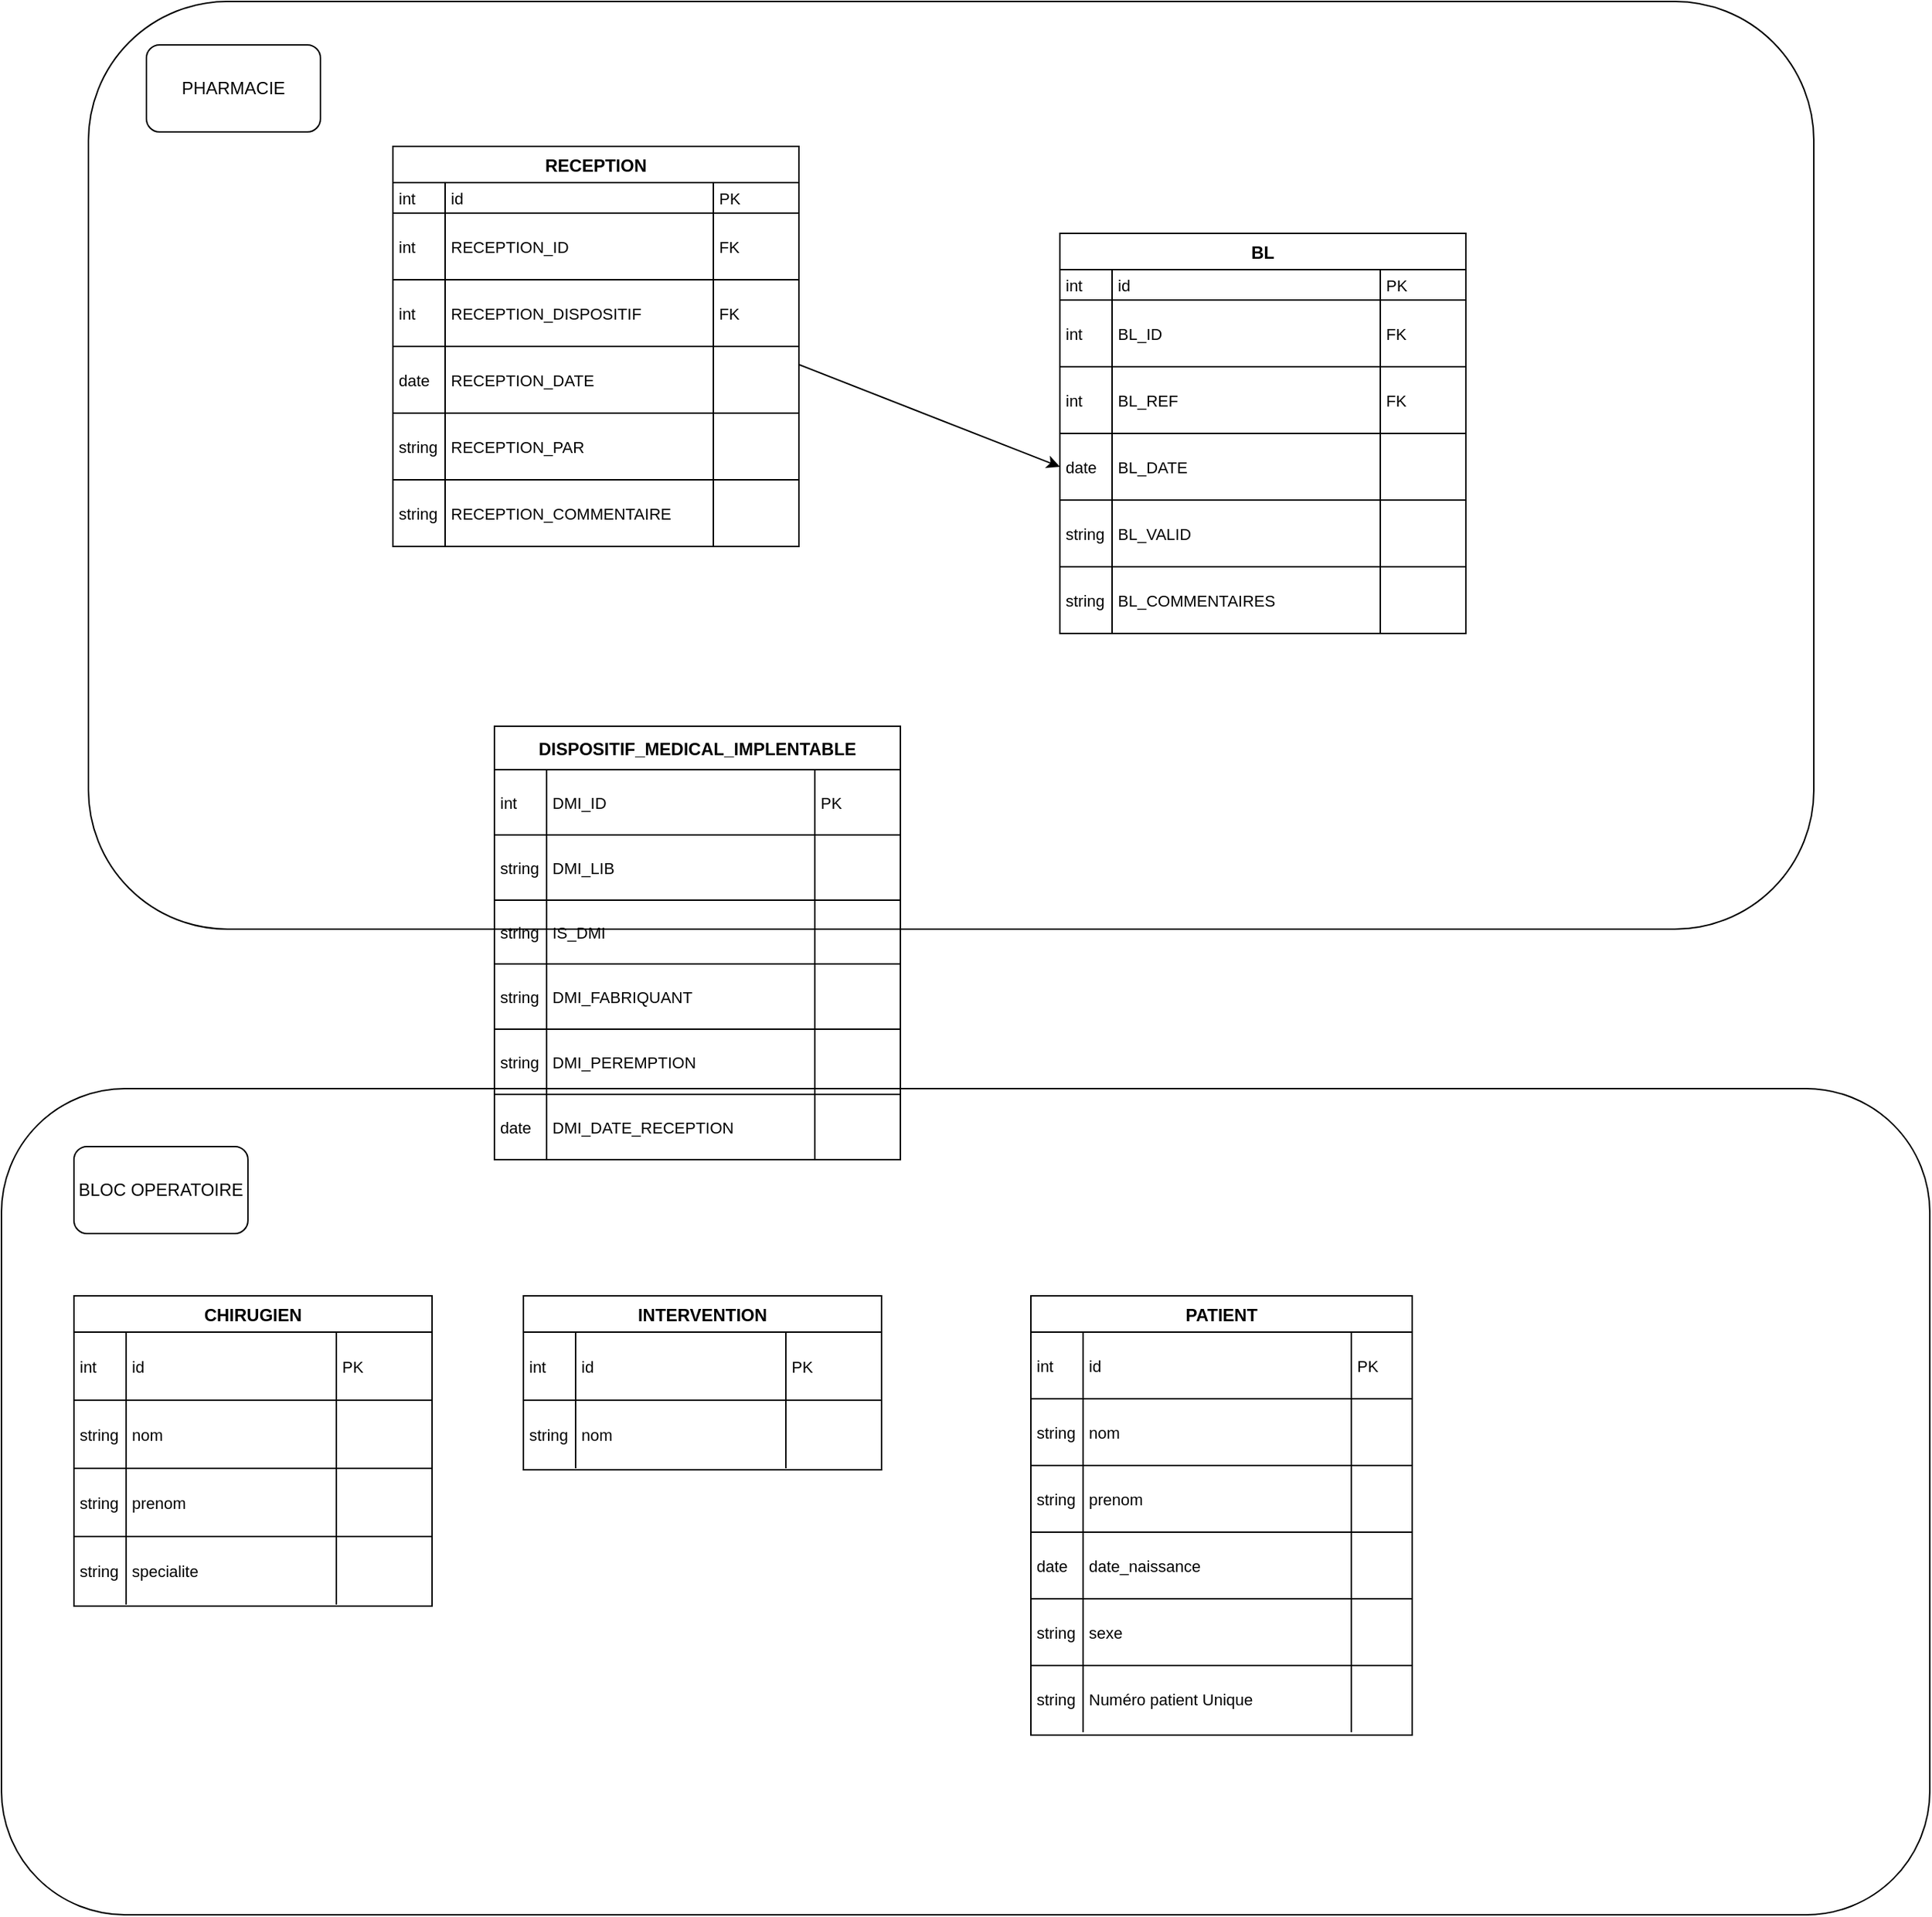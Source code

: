 <mxfile version="27.0.9">
  <diagram name="Page-1" id="DTfResv2Z2Um9aeB79sS">
    <mxGraphModel dx="1803" dy="1798" grid="1" gridSize="10" guides="1" tooltips="1" connect="1" arrows="1" fold="1" page="1" pageScale="1" pageWidth="827" pageHeight="1169" math="0" shadow="0">
      <root>
        <mxCell id="0" />
        <mxCell id="1" parent="0" />
        <mxCell id="6QUz3pnMZM3lWBvCrrOf-142" value="" style="rounded=1;whiteSpace=wrap;html=1;" parent="1" vertex="1">
          <mxGeometry x="-170" y="420" width="1330" height="570" as="geometry" />
        </mxCell>
        <mxCell id="6QUz3pnMZM3lWBvCrrOf-140" value="" style="rounded=1;whiteSpace=wrap;html=1;" parent="1" vertex="1">
          <mxGeometry x="-110" y="-330" width="1190" height="640" as="geometry" />
        </mxCell>
        <mxCell id="2" value="PATIENT" style="shape=table;startSize=25;container=1;collapsible=0;childLayout=tableLayout;fixedRows=1;rowLines=1;fontStyle=1;align=center;resizeLast=1;" parent="1" vertex="1">
          <mxGeometry x="540" y="563" width="263" height="303" as="geometry" />
        </mxCell>
        <mxCell id="3" style="shape=tableRow;horizontal=0;startSize=0;swimlaneHead=0;swimlaneBody=0;fillColor=none;collapsible=0;dropTarget=0;points=[[0,0.5],[1,0.5]];portConstraint=eastwest;top=0;left=0;right=0;bottom=0;" parent="2" vertex="1">
          <mxGeometry y="25" width="263" height="46" as="geometry" />
        </mxCell>
        <mxCell id="4" value="int" style="shape=partialRectangle;connectable=0;fillColor=none;top=0;left=0;bottom=0;right=0;align=left;spacingLeft=2;overflow=hidden;fontSize=11;" parent="3" vertex="1">
          <mxGeometry width="36" height="46" as="geometry">
            <mxRectangle width="36" height="46" as="alternateBounds" />
          </mxGeometry>
        </mxCell>
        <mxCell id="5" value="id" style="shape=partialRectangle;connectable=0;fillColor=none;top=0;left=0;bottom=0;right=0;align=left;spacingLeft=2;overflow=hidden;fontSize=11;" parent="3" vertex="1">
          <mxGeometry x="36" width="185" height="46" as="geometry">
            <mxRectangle width="185" height="46" as="alternateBounds" />
          </mxGeometry>
        </mxCell>
        <mxCell id="6" value="PK" style="shape=partialRectangle;connectable=0;fillColor=none;top=0;left=0;bottom=0;right=0;align=left;spacingLeft=2;overflow=hidden;fontSize=11;" parent="3" vertex="1">
          <mxGeometry x="221" width="42" height="46" as="geometry">
            <mxRectangle width="42" height="46" as="alternateBounds" />
          </mxGeometry>
        </mxCell>
        <mxCell id="7" style="shape=tableRow;horizontal=0;startSize=0;swimlaneHead=0;swimlaneBody=0;fillColor=none;collapsible=0;dropTarget=0;points=[[0,0.5],[1,0.5]];portConstraint=eastwest;top=0;left=0;right=0;bottom=0;" parent="2" vertex="1">
          <mxGeometry y="71" width="263" height="46" as="geometry" />
        </mxCell>
        <mxCell id="8" value="string" style="shape=partialRectangle;connectable=0;fillColor=none;top=0;left=0;bottom=0;right=0;align=left;spacingLeft=2;overflow=hidden;fontSize=11;" parent="7" vertex="1">
          <mxGeometry width="36" height="46" as="geometry">
            <mxRectangle width="36" height="46" as="alternateBounds" />
          </mxGeometry>
        </mxCell>
        <mxCell id="9" value="nom" style="shape=partialRectangle;connectable=0;fillColor=none;top=0;left=0;bottom=0;right=0;align=left;spacingLeft=2;overflow=hidden;fontSize=11;" parent="7" vertex="1">
          <mxGeometry x="36" width="185" height="46" as="geometry">
            <mxRectangle width="185" height="46" as="alternateBounds" />
          </mxGeometry>
        </mxCell>
        <mxCell id="10" value="" style="shape=partialRectangle;connectable=0;fillColor=none;top=0;left=0;bottom=0;right=0;align=left;spacingLeft=2;overflow=hidden;fontSize=11;" parent="7" vertex="1">
          <mxGeometry x="221" width="42" height="46" as="geometry">
            <mxRectangle width="42" height="46" as="alternateBounds" />
          </mxGeometry>
        </mxCell>
        <mxCell id="11" style="shape=tableRow;horizontal=0;startSize=0;swimlaneHead=0;swimlaneBody=0;fillColor=none;collapsible=0;dropTarget=0;points=[[0,0.5],[1,0.5]];portConstraint=eastwest;top=0;left=0;right=0;bottom=0;" parent="2" vertex="1">
          <mxGeometry y="117" width="263" height="46" as="geometry" />
        </mxCell>
        <mxCell id="12" value="string" style="shape=partialRectangle;connectable=0;fillColor=none;top=0;left=0;bottom=0;right=0;align=left;spacingLeft=2;overflow=hidden;fontSize=11;" parent="11" vertex="1">
          <mxGeometry width="36" height="46" as="geometry">
            <mxRectangle width="36" height="46" as="alternateBounds" />
          </mxGeometry>
        </mxCell>
        <mxCell id="13" value="prenom" style="shape=partialRectangle;connectable=0;fillColor=none;top=0;left=0;bottom=0;right=0;align=left;spacingLeft=2;overflow=hidden;fontSize=11;" parent="11" vertex="1">
          <mxGeometry x="36" width="185" height="46" as="geometry">
            <mxRectangle width="185" height="46" as="alternateBounds" />
          </mxGeometry>
        </mxCell>
        <mxCell id="14" value="" style="shape=partialRectangle;connectable=0;fillColor=none;top=0;left=0;bottom=0;right=0;align=left;spacingLeft=2;overflow=hidden;fontSize=11;" parent="11" vertex="1">
          <mxGeometry x="221" width="42" height="46" as="geometry">
            <mxRectangle width="42" height="46" as="alternateBounds" />
          </mxGeometry>
        </mxCell>
        <mxCell id="15" style="shape=tableRow;horizontal=0;startSize=0;swimlaneHead=0;swimlaneBody=0;fillColor=none;collapsible=0;dropTarget=0;points=[[0,0.5],[1,0.5]];portConstraint=eastwest;top=0;left=0;right=0;bottom=0;" parent="2" vertex="1">
          <mxGeometry y="163" width="263" height="46" as="geometry" />
        </mxCell>
        <mxCell id="16" value="date" style="shape=partialRectangle;connectable=0;fillColor=none;top=0;left=0;bottom=0;right=0;align=left;spacingLeft=2;overflow=hidden;fontSize=11;" parent="15" vertex="1">
          <mxGeometry width="36" height="46" as="geometry">
            <mxRectangle width="36" height="46" as="alternateBounds" />
          </mxGeometry>
        </mxCell>
        <mxCell id="17" value="date_naissance" style="shape=partialRectangle;connectable=0;fillColor=none;top=0;left=0;bottom=0;right=0;align=left;spacingLeft=2;overflow=hidden;fontSize=11;" parent="15" vertex="1">
          <mxGeometry x="36" width="185" height="46" as="geometry">
            <mxRectangle width="185" height="46" as="alternateBounds" />
          </mxGeometry>
        </mxCell>
        <mxCell id="18" value="" style="shape=partialRectangle;connectable=0;fillColor=none;top=0;left=0;bottom=0;right=0;align=left;spacingLeft=2;overflow=hidden;fontSize=11;" parent="15" vertex="1">
          <mxGeometry x="221" width="42" height="46" as="geometry">
            <mxRectangle width="42" height="46" as="alternateBounds" />
          </mxGeometry>
        </mxCell>
        <mxCell id="19" style="shape=tableRow;horizontal=0;startSize=0;swimlaneHead=0;swimlaneBody=0;fillColor=none;collapsible=0;dropTarget=0;points=[[0,0.5],[1,0.5]];portConstraint=eastwest;top=0;left=0;right=0;bottom=0;" parent="2" vertex="1">
          <mxGeometry y="209" width="263" height="46" as="geometry" />
        </mxCell>
        <mxCell id="20" value="string" style="shape=partialRectangle;connectable=0;fillColor=none;top=0;left=0;bottom=0;right=0;align=left;spacingLeft=2;overflow=hidden;fontSize=11;" parent="19" vertex="1">
          <mxGeometry width="36" height="46" as="geometry">
            <mxRectangle width="36" height="46" as="alternateBounds" />
          </mxGeometry>
        </mxCell>
        <mxCell id="21" value="sexe" style="shape=partialRectangle;connectable=0;fillColor=none;top=0;left=0;bottom=0;right=0;align=left;spacingLeft=2;overflow=hidden;fontSize=11;" parent="19" vertex="1">
          <mxGeometry x="36" width="185" height="46" as="geometry">
            <mxRectangle width="185" height="46" as="alternateBounds" />
          </mxGeometry>
        </mxCell>
        <mxCell id="22" value="" style="shape=partialRectangle;connectable=0;fillColor=none;top=0;left=0;bottom=0;right=0;align=left;spacingLeft=2;overflow=hidden;fontSize=11;" parent="19" vertex="1">
          <mxGeometry x="221" width="42" height="46" as="geometry">
            <mxRectangle width="42" height="46" as="alternateBounds" />
          </mxGeometry>
        </mxCell>
        <mxCell id="6QUz3pnMZM3lWBvCrrOf-115" style="shape=tableRow;horizontal=0;startSize=0;swimlaneHead=0;swimlaneBody=0;fillColor=none;collapsible=0;dropTarget=0;points=[[0,0.5],[1,0.5]];portConstraint=eastwest;top=0;left=0;right=0;bottom=0;" parent="2" vertex="1">
          <mxGeometry y="255" width="263" height="46" as="geometry" />
        </mxCell>
        <mxCell id="6QUz3pnMZM3lWBvCrrOf-116" value="string" style="shape=partialRectangle;connectable=0;fillColor=none;top=0;left=0;bottom=0;right=0;align=left;spacingLeft=2;overflow=hidden;fontSize=11;" parent="6QUz3pnMZM3lWBvCrrOf-115" vertex="1">
          <mxGeometry width="36" height="46" as="geometry">
            <mxRectangle width="36" height="46" as="alternateBounds" />
          </mxGeometry>
        </mxCell>
        <mxCell id="6QUz3pnMZM3lWBvCrrOf-117" value="Numéro patient Unique" style="shape=partialRectangle;connectable=0;fillColor=none;top=0;left=0;bottom=0;right=0;align=left;spacingLeft=2;overflow=hidden;fontSize=11;" parent="6QUz3pnMZM3lWBvCrrOf-115" vertex="1">
          <mxGeometry x="36" width="185" height="46" as="geometry">
            <mxRectangle width="185" height="46" as="alternateBounds" />
          </mxGeometry>
        </mxCell>
        <mxCell id="6QUz3pnMZM3lWBvCrrOf-118" style="shape=partialRectangle;connectable=0;fillColor=none;top=0;left=0;bottom=0;right=0;align=left;spacingLeft=2;overflow=hidden;fontSize=11;" parent="6QUz3pnMZM3lWBvCrrOf-115" vertex="1">
          <mxGeometry x="221" width="42" height="46" as="geometry">
            <mxRectangle width="42" height="46" as="alternateBounds" />
          </mxGeometry>
        </mxCell>
        <mxCell id="23" value="DISPOSITIF_MEDICAL_IMPLENTABLE" style="shape=table;startSize=30;container=1;collapsible=0;childLayout=tableLayout;fixedRows=1;rowLines=1;fontStyle=1;align=center;resizeLast=1;" parent="1" vertex="1">
          <mxGeometry x="170" y="170" width="280" height="299" as="geometry" />
        </mxCell>
        <mxCell id="24" style="shape=tableRow;horizontal=0;startSize=0;swimlaneHead=0;swimlaneBody=0;fillColor=none;collapsible=0;dropTarget=0;points=[[0,0.5],[1,0.5]];portConstraint=eastwest;top=0;left=0;right=0;bottom=0;" parent="23" vertex="1">
          <mxGeometry y="30" width="280" height="45" as="geometry" />
        </mxCell>
        <mxCell id="25" value="int" style="shape=partialRectangle;connectable=0;fillColor=none;top=0;left=0;bottom=0;right=0;align=left;spacingLeft=2;overflow=hidden;fontSize=11;" parent="24" vertex="1">
          <mxGeometry width="36" height="45" as="geometry">
            <mxRectangle width="36" height="45" as="alternateBounds" />
          </mxGeometry>
        </mxCell>
        <mxCell id="26" value="DMI_ID" style="shape=partialRectangle;connectable=0;fillColor=none;top=0;left=0;bottom=0;right=0;align=left;spacingLeft=2;overflow=hidden;fontSize=11;" parent="24" vertex="1">
          <mxGeometry x="36" width="185" height="45" as="geometry">
            <mxRectangle width="185" height="45" as="alternateBounds" />
          </mxGeometry>
        </mxCell>
        <mxCell id="27" value="PK" style="shape=partialRectangle;connectable=0;fillColor=none;top=0;left=0;bottom=0;right=0;align=left;spacingLeft=2;overflow=hidden;fontSize=11;" parent="24" vertex="1">
          <mxGeometry x="221" width="59" height="45" as="geometry">
            <mxRectangle width="59" height="45" as="alternateBounds" />
          </mxGeometry>
        </mxCell>
        <mxCell id="28" style="shape=tableRow;horizontal=0;startSize=0;swimlaneHead=0;swimlaneBody=0;fillColor=none;collapsible=0;dropTarget=0;points=[[0,0.5],[1,0.5]];portConstraint=eastwest;top=0;left=0;right=0;bottom=0;" parent="23" vertex="1">
          <mxGeometry y="75" width="280" height="45" as="geometry" />
        </mxCell>
        <mxCell id="29" value="string" style="shape=partialRectangle;connectable=0;fillColor=none;top=0;left=0;bottom=0;right=0;align=left;spacingLeft=2;overflow=hidden;fontSize=11;" parent="28" vertex="1">
          <mxGeometry width="36" height="45" as="geometry">
            <mxRectangle width="36" height="45" as="alternateBounds" />
          </mxGeometry>
        </mxCell>
        <mxCell id="30" value="DMI_LIB" style="shape=partialRectangle;connectable=0;fillColor=none;top=0;left=0;bottom=0;right=0;align=left;spacingLeft=2;overflow=hidden;fontSize=11;" parent="28" vertex="1">
          <mxGeometry x="36" width="185" height="45" as="geometry">
            <mxRectangle width="185" height="45" as="alternateBounds" />
          </mxGeometry>
        </mxCell>
        <mxCell id="31" value="" style="shape=partialRectangle;connectable=0;fillColor=none;top=0;left=0;bottom=0;right=0;align=left;spacingLeft=2;overflow=hidden;fontSize=11;" parent="28" vertex="1">
          <mxGeometry x="221" width="59" height="45" as="geometry">
            <mxRectangle width="59" height="45" as="alternateBounds" />
          </mxGeometry>
        </mxCell>
        <mxCell id="32" style="shape=tableRow;horizontal=0;startSize=0;swimlaneHead=0;swimlaneBody=0;fillColor=none;collapsible=0;dropTarget=0;points=[[0,0.5],[1,0.5]];portConstraint=eastwest;top=0;left=0;right=0;bottom=0;" parent="23" vertex="1">
          <mxGeometry y="120" width="280" height="44" as="geometry" />
        </mxCell>
        <mxCell id="33" value="string" style="shape=partialRectangle;connectable=0;fillColor=none;top=0;left=0;bottom=0;right=0;align=left;spacingLeft=2;overflow=hidden;fontSize=11;" parent="32" vertex="1">
          <mxGeometry width="36" height="44" as="geometry">
            <mxRectangle width="36" height="44" as="alternateBounds" />
          </mxGeometry>
        </mxCell>
        <mxCell id="34" value="IS_DMI" style="shape=partialRectangle;connectable=0;fillColor=none;top=0;left=0;bottom=0;right=0;align=left;spacingLeft=2;overflow=hidden;fontSize=11;" parent="32" vertex="1">
          <mxGeometry x="36" width="185" height="44" as="geometry">
            <mxRectangle width="185" height="44" as="alternateBounds" />
          </mxGeometry>
        </mxCell>
        <mxCell id="35" value="" style="shape=partialRectangle;connectable=0;fillColor=none;top=0;left=0;bottom=0;right=0;align=left;spacingLeft=2;overflow=hidden;fontSize=11;" parent="32" vertex="1">
          <mxGeometry x="221" width="59" height="44" as="geometry">
            <mxRectangle width="59" height="44" as="alternateBounds" />
          </mxGeometry>
        </mxCell>
        <mxCell id="36" style="shape=tableRow;horizontal=0;startSize=0;swimlaneHead=0;swimlaneBody=0;fillColor=none;collapsible=0;dropTarget=0;points=[[0,0.5],[1,0.5]];portConstraint=eastwest;top=0;left=0;right=0;bottom=0;" parent="23" vertex="1">
          <mxGeometry y="164" width="280" height="45" as="geometry" />
        </mxCell>
        <mxCell id="37" value="string" style="shape=partialRectangle;connectable=0;fillColor=none;top=0;left=0;bottom=0;right=0;align=left;spacingLeft=2;overflow=hidden;fontSize=11;" parent="36" vertex="1">
          <mxGeometry width="36" height="45" as="geometry">
            <mxRectangle width="36" height="45" as="alternateBounds" />
          </mxGeometry>
        </mxCell>
        <mxCell id="38" value="DMI_FABRIQUANT" style="shape=partialRectangle;connectable=0;fillColor=none;top=0;left=0;bottom=0;right=0;align=left;spacingLeft=2;overflow=hidden;fontSize=11;" parent="36" vertex="1">
          <mxGeometry x="36" width="185" height="45" as="geometry">
            <mxRectangle width="185" height="45" as="alternateBounds" />
          </mxGeometry>
        </mxCell>
        <mxCell id="39" value="" style="shape=partialRectangle;connectable=0;fillColor=none;top=0;left=0;bottom=0;right=0;align=left;spacingLeft=2;overflow=hidden;fontSize=11;" parent="36" vertex="1">
          <mxGeometry x="221" width="59" height="45" as="geometry">
            <mxRectangle width="59" height="45" as="alternateBounds" />
          </mxGeometry>
        </mxCell>
        <mxCell id="40" style="shape=tableRow;horizontal=0;startSize=0;swimlaneHead=0;swimlaneBody=0;fillColor=none;collapsible=0;dropTarget=0;points=[[0,0.5],[1,0.5]];portConstraint=eastwest;top=0;left=0;right=0;bottom=0;" parent="23" vertex="1">
          <mxGeometry y="209" width="280" height="45" as="geometry" />
        </mxCell>
        <mxCell id="41" value="string" style="shape=partialRectangle;connectable=0;fillColor=none;top=0;left=0;bottom=0;right=0;align=left;spacingLeft=2;overflow=hidden;fontSize=11;" parent="40" vertex="1">
          <mxGeometry width="36" height="45" as="geometry">
            <mxRectangle width="36" height="45" as="alternateBounds" />
          </mxGeometry>
        </mxCell>
        <mxCell id="42" value="DMI_PEREMPTION" style="shape=partialRectangle;connectable=0;fillColor=none;top=0;left=0;bottom=0;right=0;align=left;spacingLeft=2;overflow=hidden;fontSize=11;" parent="40" vertex="1">
          <mxGeometry x="36" width="185" height="45" as="geometry">
            <mxRectangle width="185" height="45" as="alternateBounds" />
          </mxGeometry>
        </mxCell>
        <mxCell id="43" value="" style="shape=partialRectangle;connectable=0;fillColor=none;top=0;left=0;bottom=0;right=0;align=left;spacingLeft=2;overflow=hidden;fontSize=11;" parent="40" vertex="1">
          <mxGeometry x="221" width="59" height="45" as="geometry">
            <mxRectangle width="59" height="45" as="alternateBounds" />
          </mxGeometry>
        </mxCell>
        <mxCell id="44" style="shape=tableRow;horizontal=0;startSize=0;swimlaneHead=0;swimlaneBody=0;fillColor=none;collapsible=0;dropTarget=0;points=[[0,0.5],[1,0.5]];portConstraint=eastwest;top=0;left=0;right=0;bottom=0;" parent="23" vertex="1">
          <mxGeometry y="254" width="280" height="45" as="geometry" />
        </mxCell>
        <mxCell id="45" value="date" style="shape=partialRectangle;connectable=0;fillColor=none;top=0;left=0;bottom=0;right=0;align=left;spacingLeft=2;overflow=hidden;fontSize=11;" parent="44" vertex="1">
          <mxGeometry width="36" height="45" as="geometry">
            <mxRectangle width="36" height="45" as="alternateBounds" />
          </mxGeometry>
        </mxCell>
        <mxCell id="46" value="DMI_DATE_RECEPTION" style="shape=partialRectangle;connectable=0;fillColor=none;top=0;left=0;bottom=0;right=0;align=left;spacingLeft=2;overflow=hidden;fontSize=11;" parent="44" vertex="1">
          <mxGeometry x="36" width="185" height="45" as="geometry">
            <mxRectangle width="185" height="45" as="alternateBounds" />
          </mxGeometry>
        </mxCell>
        <mxCell id="47" value="" style="shape=partialRectangle;connectable=0;fillColor=none;top=0;left=0;bottom=0;right=0;align=left;spacingLeft=2;overflow=hidden;fontSize=11;" parent="44" vertex="1">
          <mxGeometry x="221" width="59" height="45" as="geometry">
            <mxRectangle width="59" height="45" as="alternateBounds" />
          </mxGeometry>
        </mxCell>
        <mxCell id="52" value="RECEPTION" style="shape=table;startSize=25;container=1;collapsible=0;childLayout=tableLayout;fixedRows=1;rowLines=1;fontStyle=1;align=center;resizeLast=1;" parent="1" vertex="1">
          <mxGeometry x="100" y="-230" width="280" height="276" as="geometry" />
        </mxCell>
        <mxCell id="53" style="shape=tableRow;horizontal=0;startSize=0;swimlaneHead=0;swimlaneBody=0;fillColor=none;collapsible=0;dropTarget=0;points=[[0,0.5],[1,0.5]];portConstraint=eastwest;top=0;left=0;right=0;bottom=0;" parent="52" vertex="1">
          <mxGeometry y="25" width="280" height="21" as="geometry" />
        </mxCell>
        <mxCell id="54" value="int" style="shape=partialRectangle;connectable=0;fillColor=none;top=0;left=0;bottom=0;right=0;align=left;spacingLeft=2;overflow=hidden;fontSize=11;" parent="53" vertex="1">
          <mxGeometry width="36" height="21" as="geometry">
            <mxRectangle width="36" height="21" as="alternateBounds" />
          </mxGeometry>
        </mxCell>
        <mxCell id="55" value="id" style="shape=partialRectangle;connectable=0;fillColor=none;top=0;left=0;bottom=0;right=0;align=left;spacingLeft=2;overflow=hidden;fontSize=11;" parent="53" vertex="1">
          <mxGeometry x="36" width="185" height="21" as="geometry">
            <mxRectangle width="185" height="21" as="alternateBounds" />
          </mxGeometry>
        </mxCell>
        <mxCell id="56" value="PK" style="shape=partialRectangle;connectable=0;fillColor=none;top=0;left=0;bottom=0;right=0;align=left;spacingLeft=2;overflow=hidden;fontSize=11;" parent="53" vertex="1">
          <mxGeometry x="221" width="59" height="21" as="geometry">
            <mxRectangle width="59" height="21" as="alternateBounds" />
          </mxGeometry>
        </mxCell>
        <mxCell id="57" style="shape=tableRow;horizontal=0;startSize=0;swimlaneHead=0;swimlaneBody=0;fillColor=none;collapsible=0;dropTarget=0;points=[[0,0.5],[1,0.5]];portConstraint=eastwest;top=0;left=0;right=0;bottom=0;" parent="52" vertex="1">
          <mxGeometry y="46" width="280" height="46" as="geometry" />
        </mxCell>
        <mxCell id="58" value="int" style="shape=partialRectangle;connectable=0;fillColor=none;top=0;left=0;bottom=0;right=0;align=left;spacingLeft=2;overflow=hidden;fontSize=11;" parent="57" vertex="1">
          <mxGeometry width="36" height="46" as="geometry">
            <mxRectangle width="36" height="46" as="alternateBounds" />
          </mxGeometry>
        </mxCell>
        <mxCell id="59" value="RECEPTION_ID" style="shape=partialRectangle;connectable=0;fillColor=none;top=0;left=0;bottom=0;right=0;align=left;spacingLeft=2;overflow=hidden;fontSize=11;" parent="57" vertex="1">
          <mxGeometry x="36" width="185" height="46" as="geometry">
            <mxRectangle width="185" height="46" as="alternateBounds" />
          </mxGeometry>
        </mxCell>
        <mxCell id="60" value="FK" style="shape=partialRectangle;connectable=0;fillColor=none;top=0;left=0;bottom=0;right=0;align=left;spacingLeft=2;overflow=hidden;fontSize=11;" parent="57" vertex="1">
          <mxGeometry x="221" width="59" height="46" as="geometry">
            <mxRectangle width="59" height="46" as="alternateBounds" />
          </mxGeometry>
        </mxCell>
        <mxCell id="61" style="shape=tableRow;horizontal=0;startSize=0;swimlaneHead=0;swimlaneBody=0;fillColor=none;collapsible=0;dropTarget=0;points=[[0,0.5],[1,0.5]];portConstraint=eastwest;top=0;left=0;right=0;bottom=0;" parent="52" vertex="1">
          <mxGeometry y="92" width="280" height="46" as="geometry" />
        </mxCell>
        <mxCell id="62" value="int" style="shape=partialRectangle;connectable=0;fillColor=none;top=0;left=0;bottom=0;right=0;align=left;spacingLeft=2;overflow=hidden;fontSize=11;" parent="61" vertex="1">
          <mxGeometry width="36" height="46" as="geometry">
            <mxRectangle width="36" height="46" as="alternateBounds" />
          </mxGeometry>
        </mxCell>
        <mxCell id="63" value="RECEPTION_DISPOSITIF" style="shape=partialRectangle;connectable=0;fillColor=none;top=0;left=0;bottom=0;right=0;align=left;spacingLeft=2;overflow=hidden;fontSize=11;" parent="61" vertex="1">
          <mxGeometry x="36" width="185" height="46" as="geometry">
            <mxRectangle width="185" height="46" as="alternateBounds" />
          </mxGeometry>
        </mxCell>
        <mxCell id="64" value="FK" style="shape=partialRectangle;connectable=0;fillColor=none;top=0;left=0;bottom=0;right=0;align=left;spacingLeft=2;overflow=hidden;fontSize=11;" parent="61" vertex="1">
          <mxGeometry x="221" width="59" height="46" as="geometry">
            <mxRectangle width="59" height="46" as="alternateBounds" />
          </mxGeometry>
        </mxCell>
        <mxCell id="65" style="shape=tableRow;horizontal=0;startSize=0;swimlaneHead=0;swimlaneBody=0;fillColor=none;collapsible=0;dropTarget=0;points=[[0,0.5],[1,0.5]];portConstraint=eastwest;top=0;left=0;right=0;bottom=0;" parent="52" vertex="1">
          <mxGeometry y="138" width="280" height="46" as="geometry" />
        </mxCell>
        <mxCell id="66" value="date" style="shape=partialRectangle;connectable=0;fillColor=none;top=0;left=0;bottom=0;right=0;align=left;spacingLeft=2;overflow=hidden;fontSize=11;" parent="65" vertex="1">
          <mxGeometry width="36" height="46" as="geometry">
            <mxRectangle width="36" height="46" as="alternateBounds" />
          </mxGeometry>
        </mxCell>
        <mxCell id="67" value="RECEPTION_DATE" style="shape=partialRectangle;connectable=0;fillColor=none;top=0;left=0;bottom=0;right=0;align=left;spacingLeft=2;overflow=hidden;fontSize=11;" parent="65" vertex="1">
          <mxGeometry x="36" width="185" height="46" as="geometry">
            <mxRectangle width="185" height="46" as="alternateBounds" />
          </mxGeometry>
        </mxCell>
        <mxCell id="68" value="" style="shape=partialRectangle;connectable=0;fillColor=none;top=0;left=0;bottom=0;right=0;align=left;spacingLeft=2;overflow=hidden;fontSize=11;" parent="65" vertex="1">
          <mxGeometry x="221" width="59" height="46" as="geometry">
            <mxRectangle width="59" height="46" as="alternateBounds" />
          </mxGeometry>
        </mxCell>
        <mxCell id="69" style="shape=tableRow;horizontal=0;startSize=0;swimlaneHead=0;swimlaneBody=0;fillColor=none;collapsible=0;dropTarget=0;points=[[0,0.5],[1,0.5]];portConstraint=eastwest;top=0;left=0;right=0;bottom=0;" parent="52" vertex="1">
          <mxGeometry y="184" width="280" height="46" as="geometry" />
        </mxCell>
        <mxCell id="70" value="string" style="shape=partialRectangle;connectable=0;fillColor=none;top=0;left=0;bottom=0;right=0;align=left;spacingLeft=2;overflow=hidden;fontSize=11;" parent="69" vertex="1">
          <mxGeometry width="36" height="46" as="geometry">
            <mxRectangle width="36" height="46" as="alternateBounds" />
          </mxGeometry>
        </mxCell>
        <mxCell id="71" value="RECEPTION_PAR" style="shape=partialRectangle;connectable=0;fillColor=none;top=0;left=0;bottom=0;right=0;align=left;spacingLeft=2;overflow=hidden;fontSize=11;" parent="69" vertex="1">
          <mxGeometry x="36" width="185" height="46" as="geometry">
            <mxRectangle width="185" height="46" as="alternateBounds" />
          </mxGeometry>
        </mxCell>
        <mxCell id="72" value="" style="shape=partialRectangle;connectable=0;fillColor=none;top=0;left=0;bottom=0;right=0;align=left;spacingLeft=2;overflow=hidden;fontSize=11;" parent="69" vertex="1">
          <mxGeometry x="221" width="59" height="46" as="geometry">
            <mxRectangle width="59" height="46" as="alternateBounds" />
          </mxGeometry>
        </mxCell>
        <mxCell id="73" style="shape=tableRow;horizontal=0;startSize=0;swimlaneHead=0;swimlaneBody=0;fillColor=none;collapsible=0;dropTarget=0;points=[[0,0.5],[1,0.5]];portConstraint=eastwest;top=0;left=0;right=0;bottom=0;" parent="52" vertex="1">
          <mxGeometry y="230" width="280" height="46" as="geometry" />
        </mxCell>
        <mxCell id="74" value="string" style="shape=partialRectangle;connectable=0;fillColor=none;top=0;left=0;bottom=0;right=0;align=left;spacingLeft=2;overflow=hidden;fontSize=11;" parent="73" vertex="1">
          <mxGeometry width="36" height="46" as="geometry">
            <mxRectangle width="36" height="46" as="alternateBounds" />
          </mxGeometry>
        </mxCell>
        <mxCell id="75" value="RECEPTION_COMMENTAIRE" style="shape=partialRectangle;connectable=0;fillColor=none;top=0;left=0;bottom=0;right=0;align=left;spacingLeft=2;overflow=hidden;fontSize=11;" parent="73" vertex="1">
          <mxGeometry x="36" width="185" height="46" as="geometry">
            <mxRectangle width="185" height="46" as="alternateBounds" />
          </mxGeometry>
        </mxCell>
        <mxCell id="76" value="" style="shape=partialRectangle;connectable=0;fillColor=none;top=0;left=0;bottom=0;right=0;align=left;spacingLeft=2;overflow=hidden;fontSize=11;" parent="73" vertex="1">
          <mxGeometry x="221" width="59" height="46" as="geometry">
            <mxRectangle width="59" height="46" as="alternateBounds" />
          </mxGeometry>
        </mxCell>
        <mxCell id="77" value="CHIRUGIEN" style="shape=table;startSize=25;container=1;collapsible=0;childLayout=tableLayout;fixedRows=1;rowLines=1;fontStyle=1;align=center;resizeLast=1;" parent="1" vertex="1">
          <mxGeometry x="-120" y="563" width="247" height="214" as="geometry" />
        </mxCell>
        <mxCell id="78" style="shape=tableRow;horizontal=0;startSize=0;swimlaneHead=0;swimlaneBody=0;fillColor=none;collapsible=0;dropTarget=0;points=[[0,0.5],[1,0.5]];portConstraint=eastwest;top=0;left=0;right=0;bottom=0;" parent="77" vertex="1">
          <mxGeometry y="25" width="247" height="47" as="geometry" />
        </mxCell>
        <mxCell id="79" value="int" style="shape=partialRectangle;connectable=0;fillColor=none;top=0;left=0;bottom=0;right=0;align=left;spacingLeft=2;overflow=hidden;fontSize=11;" parent="78" vertex="1">
          <mxGeometry width="36" height="47" as="geometry">
            <mxRectangle width="36" height="47" as="alternateBounds" />
          </mxGeometry>
        </mxCell>
        <mxCell id="80" value="id" style="shape=partialRectangle;connectable=0;fillColor=none;top=0;left=0;bottom=0;right=0;align=left;spacingLeft=2;overflow=hidden;fontSize=11;" parent="78" vertex="1">
          <mxGeometry x="36" width="145" height="47" as="geometry">
            <mxRectangle width="145" height="47" as="alternateBounds" />
          </mxGeometry>
        </mxCell>
        <mxCell id="81" value="PK" style="shape=partialRectangle;connectable=0;fillColor=none;top=0;left=0;bottom=0;right=0;align=left;spacingLeft=2;overflow=hidden;fontSize=11;" parent="78" vertex="1">
          <mxGeometry x="181" width="66" height="47" as="geometry">
            <mxRectangle width="66" height="47" as="alternateBounds" />
          </mxGeometry>
        </mxCell>
        <mxCell id="82" style="shape=tableRow;horizontal=0;startSize=0;swimlaneHead=0;swimlaneBody=0;fillColor=none;collapsible=0;dropTarget=0;points=[[0,0.5],[1,0.5]];portConstraint=eastwest;top=0;left=0;right=0;bottom=0;" parent="77" vertex="1">
          <mxGeometry y="72" width="247" height="47" as="geometry" />
        </mxCell>
        <mxCell id="83" value="string" style="shape=partialRectangle;connectable=0;fillColor=none;top=0;left=0;bottom=0;right=0;align=left;spacingLeft=2;overflow=hidden;fontSize=11;" parent="82" vertex="1">
          <mxGeometry width="36" height="47" as="geometry">
            <mxRectangle width="36" height="47" as="alternateBounds" />
          </mxGeometry>
        </mxCell>
        <mxCell id="84" value="nom" style="shape=partialRectangle;connectable=0;fillColor=none;top=0;left=0;bottom=0;right=0;align=left;spacingLeft=2;overflow=hidden;fontSize=11;" parent="82" vertex="1">
          <mxGeometry x="36" width="145" height="47" as="geometry">
            <mxRectangle width="145" height="47" as="alternateBounds" />
          </mxGeometry>
        </mxCell>
        <mxCell id="85" value="" style="shape=partialRectangle;connectable=0;fillColor=none;top=0;left=0;bottom=0;right=0;align=left;spacingLeft=2;overflow=hidden;fontSize=11;" parent="82" vertex="1">
          <mxGeometry x="181" width="66" height="47" as="geometry">
            <mxRectangle width="66" height="47" as="alternateBounds" />
          </mxGeometry>
        </mxCell>
        <mxCell id="86" style="shape=tableRow;horizontal=0;startSize=0;swimlaneHead=0;swimlaneBody=0;fillColor=none;collapsible=0;dropTarget=0;points=[[0,0.5],[1,0.5]];portConstraint=eastwest;top=0;left=0;right=0;bottom=0;" parent="77" vertex="1">
          <mxGeometry y="119" width="247" height="47" as="geometry" />
        </mxCell>
        <mxCell id="87" value="string" style="shape=partialRectangle;connectable=0;fillColor=none;top=0;left=0;bottom=0;right=0;align=left;spacingLeft=2;overflow=hidden;fontSize=11;" parent="86" vertex="1">
          <mxGeometry width="36" height="47" as="geometry">
            <mxRectangle width="36" height="47" as="alternateBounds" />
          </mxGeometry>
        </mxCell>
        <mxCell id="88" value="prenom" style="shape=partialRectangle;connectable=0;fillColor=none;top=0;left=0;bottom=0;right=0;align=left;spacingLeft=2;overflow=hidden;fontSize=11;" parent="86" vertex="1">
          <mxGeometry x="36" width="145" height="47" as="geometry">
            <mxRectangle width="145" height="47" as="alternateBounds" />
          </mxGeometry>
        </mxCell>
        <mxCell id="89" value="" style="shape=partialRectangle;connectable=0;fillColor=none;top=0;left=0;bottom=0;right=0;align=left;spacingLeft=2;overflow=hidden;fontSize=11;" parent="86" vertex="1">
          <mxGeometry x="181" width="66" height="47" as="geometry">
            <mxRectangle width="66" height="47" as="alternateBounds" />
          </mxGeometry>
        </mxCell>
        <mxCell id="90" style="shape=tableRow;horizontal=0;startSize=0;swimlaneHead=0;swimlaneBody=0;fillColor=none;collapsible=0;dropTarget=0;points=[[0,0.5],[1,0.5]];portConstraint=eastwest;top=0;left=0;right=0;bottom=0;" parent="77" vertex="1">
          <mxGeometry y="166" width="247" height="47" as="geometry" />
        </mxCell>
        <mxCell id="91" value="string" style="shape=partialRectangle;connectable=0;fillColor=none;top=0;left=0;bottom=0;right=0;align=left;spacingLeft=2;overflow=hidden;fontSize=11;" parent="90" vertex="1">
          <mxGeometry width="36" height="47" as="geometry">
            <mxRectangle width="36" height="47" as="alternateBounds" />
          </mxGeometry>
        </mxCell>
        <mxCell id="92" value="specialite" style="shape=partialRectangle;connectable=0;fillColor=none;top=0;left=0;bottom=0;right=0;align=left;spacingLeft=2;overflow=hidden;fontSize=11;" parent="90" vertex="1">
          <mxGeometry x="36" width="145" height="47" as="geometry">
            <mxRectangle width="145" height="47" as="alternateBounds" />
          </mxGeometry>
        </mxCell>
        <mxCell id="93" value="" style="shape=partialRectangle;connectable=0;fillColor=none;top=0;left=0;bottom=0;right=0;align=left;spacingLeft=2;overflow=hidden;fontSize=11;" parent="90" vertex="1">
          <mxGeometry x="181" width="66" height="47" as="geometry">
            <mxRectangle width="66" height="47" as="alternateBounds" />
          </mxGeometry>
        </mxCell>
        <mxCell id="6QUz3pnMZM3lWBvCrrOf-119" value="INTERVENTION" style="shape=table;startSize=25;container=1;collapsible=0;childLayout=tableLayout;fixedRows=1;rowLines=1;fontStyle=1;align=center;resizeLast=1;" parent="1" vertex="1">
          <mxGeometry x="190" y="563" width="247" height="120" as="geometry" />
        </mxCell>
        <mxCell id="6QUz3pnMZM3lWBvCrrOf-120" style="shape=tableRow;horizontal=0;startSize=0;swimlaneHead=0;swimlaneBody=0;fillColor=none;collapsible=0;dropTarget=0;points=[[0,0.5],[1,0.5]];portConstraint=eastwest;top=0;left=0;right=0;bottom=0;" parent="6QUz3pnMZM3lWBvCrrOf-119" vertex="1">
          <mxGeometry y="25" width="247" height="47" as="geometry" />
        </mxCell>
        <mxCell id="6QUz3pnMZM3lWBvCrrOf-121" value="int" style="shape=partialRectangle;connectable=0;fillColor=none;top=0;left=0;bottom=0;right=0;align=left;spacingLeft=2;overflow=hidden;fontSize=11;" parent="6QUz3pnMZM3lWBvCrrOf-120" vertex="1">
          <mxGeometry width="36" height="47" as="geometry">
            <mxRectangle width="36" height="47" as="alternateBounds" />
          </mxGeometry>
        </mxCell>
        <mxCell id="6QUz3pnMZM3lWBvCrrOf-122" value="id" style="shape=partialRectangle;connectable=0;fillColor=none;top=0;left=0;bottom=0;right=0;align=left;spacingLeft=2;overflow=hidden;fontSize=11;" parent="6QUz3pnMZM3lWBvCrrOf-120" vertex="1">
          <mxGeometry x="36" width="145" height="47" as="geometry">
            <mxRectangle width="145" height="47" as="alternateBounds" />
          </mxGeometry>
        </mxCell>
        <mxCell id="6QUz3pnMZM3lWBvCrrOf-123" value="PK" style="shape=partialRectangle;connectable=0;fillColor=none;top=0;left=0;bottom=0;right=0;align=left;spacingLeft=2;overflow=hidden;fontSize=11;" parent="6QUz3pnMZM3lWBvCrrOf-120" vertex="1">
          <mxGeometry x="181" width="66" height="47" as="geometry">
            <mxRectangle width="66" height="47" as="alternateBounds" />
          </mxGeometry>
        </mxCell>
        <mxCell id="6QUz3pnMZM3lWBvCrrOf-124" style="shape=tableRow;horizontal=0;startSize=0;swimlaneHead=0;swimlaneBody=0;fillColor=none;collapsible=0;dropTarget=0;points=[[0,0.5],[1,0.5]];portConstraint=eastwest;top=0;left=0;right=0;bottom=0;" parent="6QUz3pnMZM3lWBvCrrOf-119" vertex="1">
          <mxGeometry y="72" width="247" height="47" as="geometry" />
        </mxCell>
        <mxCell id="6QUz3pnMZM3lWBvCrrOf-125" value="string" style="shape=partialRectangle;connectable=0;fillColor=none;top=0;left=0;bottom=0;right=0;align=left;spacingLeft=2;overflow=hidden;fontSize=11;" parent="6QUz3pnMZM3lWBvCrrOf-124" vertex="1">
          <mxGeometry width="36" height="47" as="geometry">
            <mxRectangle width="36" height="47" as="alternateBounds" />
          </mxGeometry>
        </mxCell>
        <mxCell id="6QUz3pnMZM3lWBvCrrOf-126" value="nom" style="shape=partialRectangle;connectable=0;fillColor=none;top=0;left=0;bottom=0;right=0;align=left;spacingLeft=2;overflow=hidden;fontSize=11;" parent="6QUz3pnMZM3lWBvCrrOf-124" vertex="1">
          <mxGeometry x="36" width="145" height="47" as="geometry">
            <mxRectangle width="145" height="47" as="alternateBounds" />
          </mxGeometry>
        </mxCell>
        <mxCell id="6QUz3pnMZM3lWBvCrrOf-127" value="" style="shape=partialRectangle;connectable=0;fillColor=none;top=0;left=0;bottom=0;right=0;align=left;spacingLeft=2;overflow=hidden;fontSize=11;" parent="6QUz3pnMZM3lWBvCrrOf-124" vertex="1">
          <mxGeometry x="181" width="66" height="47" as="geometry">
            <mxRectangle width="66" height="47" as="alternateBounds" />
          </mxGeometry>
        </mxCell>
        <mxCell id="6QUz3pnMZM3lWBvCrrOf-139" value="BLOC OPERATOIRE" style="rounded=1;whiteSpace=wrap;html=1;" parent="1" vertex="1">
          <mxGeometry x="-120" y="460" width="120" height="60" as="geometry" />
        </mxCell>
        <mxCell id="6QUz3pnMZM3lWBvCrrOf-141" value="PHARMACIE" style="rounded=1;whiteSpace=wrap;html=1;" parent="1" vertex="1">
          <mxGeometry x="-70" y="-300" width="120" height="60" as="geometry" />
        </mxCell>
        <mxCell id="6QUz3pnMZM3lWBvCrrOf-143" value="BL" style="shape=table;startSize=25;container=1;collapsible=0;childLayout=tableLayout;fixedRows=1;rowLines=1;fontStyle=1;align=center;resizeLast=1;" parent="1" vertex="1">
          <mxGeometry x="560" y="-170" width="280" height="276" as="geometry" />
        </mxCell>
        <mxCell id="6QUz3pnMZM3lWBvCrrOf-144" style="shape=tableRow;horizontal=0;startSize=0;swimlaneHead=0;swimlaneBody=0;fillColor=none;collapsible=0;dropTarget=0;points=[[0,0.5],[1,0.5]];portConstraint=eastwest;top=0;left=0;right=0;bottom=0;" parent="6QUz3pnMZM3lWBvCrrOf-143" vertex="1">
          <mxGeometry y="25" width="280" height="21" as="geometry" />
        </mxCell>
        <mxCell id="6QUz3pnMZM3lWBvCrrOf-145" value="int" style="shape=partialRectangle;connectable=0;fillColor=none;top=0;left=0;bottom=0;right=0;align=left;spacingLeft=2;overflow=hidden;fontSize=11;" parent="6QUz3pnMZM3lWBvCrrOf-144" vertex="1">
          <mxGeometry width="36" height="21" as="geometry">
            <mxRectangle width="36" height="21" as="alternateBounds" />
          </mxGeometry>
        </mxCell>
        <mxCell id="6QUz3pnMZM3lWBvCrrOf-146" value="id" style="shape=partialRectangle;connectable=0;fillColor=none;top=0;left=0;bottom=0;right=0;align=left;spacingLeft=2;overflow=hidden;fontSize=11;" parent="6QUz3pnMZM3lWBvCrrOf-144" vertex="1">
          <mxGeometry x="36" width="185" height="21" as="geometry">
            <mxRectangle width="185" height="21" as="alternateBounds" />
          </mxGeometry>
        </mxCell>
        <mxCell id="6QUz3pnMZM3lWBvCrrOf-147" value="PK" style="shape=partialRectangle;connectable=0;fillColor=none;top=0;left=0;bottom=0;right=0;align=left;spacingLeft=2;overflow=hidden;fontSize=11;" parent="6QUz3pnMZM3lWBvCrrOf-144" vertex="1">
          <mxGeometry x="221" width="59" height="21" as="geometry">
            <mxRectangle width="59" height="21" as="alternateBounds" />
          </mxGeometry>
        </mxCell>
        <mxCell id="6QUz3pnMZM3lWBvCrrOf-148" style="shape=tableRow;horizontal=0;startSize=0;swimlaneHead=0;swimlaneBody=0;fillColor=none;collapsible=0;dropTarget=0;points=[[0,0.5],[1,0.5]];portConstraint=eastwest;top=0;left=0;right=0;bottom=0;" parent="6QUz3pnMZM3lWBvCrrOf-143" vertex="1">
          <mxGeometry y="46" width="280" height="46" as="geometry" />
        </mxCell>
        <mxCell id="6QUz3pnMZM3lWBvCrrOf-149" value="int" style="shape=partialRectangle;connectable=0;fillColor=none;top=0;left=0;bottom=0;right=0;align=left;spacingLeft=2;overflow=hidden;fontSize=11;" parent="6QUz3pnMZM3lWBvCrrOf-148" vertex="1">
          <mxGeometry width="36" height="46" as="geometry">
            <mxRectangle width="36" height="46" as="alternateBounds" />
          </mxGeometry>
        </mxCell>
        <mxCell id="6QUz3pnMZM3lWBvCrrOf-150" value="BL_ID" style="shape=partialRectangle;connectable=0;fillColor=none;top=0;left=0;bottom=0;right=0;align=left;spacingLeft=2;overflow=hidden;fontSize=11;" parent="6QUz3pnMZM3lWBvCrrOf-148" vertex="1">
          <mxGeometry x="36" width="185" height="46" as="geometry">
            <mxRectangle width="185" height="46" as="alternateBounds" />
          </mxGeometry>
        </mxCell>
        <mxCell id="6QUz3pnMZM3lWBvCrrOf-151" value="FK" style="shape=partialRectangle;connectable=0;fillColor=none;top=0;left=0;bottom=0;right=0;align=left;spacingLeft=2;overflow=hidden;fontSize=11;" parent="6QUz3pnMZM3lWBvCrrOf-148" vertex="1">
          <mxGeometry x="221" width="59" height="46" as="geometry">
            <mxRectangle width="59" height="46" as="alternateBounds" />
          </mxGeometry>
        </mxCell>
        <mxCell id="6QUz3pnMZM3lWBvCrrOf-152" style="shape=tableRow;horizontal=0;startSize=0;swimlaneHead=0;swimlaneBody=0;fillColor=none;collapsible=0;dropTarget=0;points=[[0,0.5],[1,0.5]];portConstraint=eastwest;top=0;left=0;right=0;bottom=0;" parent="6QUz3pnMZM3lWBvCrrOf-143" vertex="1">
          <mxGeometry y="92" width="280" height="46" as="geometry" />
        </mxCell>
        <mxCell id="6QUz3pnMZM3lWBvCrrOf-153" value="int" style="shape=partialRectangle;connectable=0;fillColor=none;top=0;left=0;bottom=0;right=0;align=left;spacingLeft=2;overflow=hidden;fontSize=11;" parent="6QUz3pnMZM3lWBvCrrOf-152" vertex="1">
          <mxGeometry width="36" height="46" as="geometry">
            <mxRectangle width="36" height="46" as="alternateBounds" />
          </mxGeometry>
        </mxCell>
        <mxCell id="6QUz3pnMZM3lWBvCrrOf-154" value="BL_REF" style="shape=partialRectangle;connectable=0;fillColor=none;top=0;left=0;bottom=0;right=0;align=left;spacingLeft=2;overflow=hidden;fontSize=11;" parent="6QUz3pnMZM3lWBvCrrOf-152" vertex="1">
          <mxGeometry x="36" width="185" height="46" as="geometry">
            <mxRectangle width="185" height="46" as="alternateBounds" />
          </mxGeometry>
        </mxCell>
        <mxCell id="6QUz3pnMZM3lWBvCrrOf-155" value="FK" style="shape=partialRectangle;connectable=0;fillColor=none;top=0;left=0;bottom=0;right=0;align=left;spacingLeft=2;overflow=hidden;fontSize=11;" parent="6QUz3pnMZM3lWBvCrrOf-152" vertex="1">
          <mxGeometry x="221" width="59" height="46" as="geometry">
            <mxRectangle width="59" height="46" as="alternateBounds" />
          </mxGeometry>
        </mxCell>
        <mxCell id="6QUz3pnMZM3lWBvCrrOf-156" style="shape=tableRow;horizontal=0;startSize=0;swimlaneHead=0;swimlaneBody=0;fillColor=none;collapsible=0;dropTarget=0;points=[[0,0.5],[1,0.5]];portConstraint=eastwest;top=0;left=0;right=0;bottom=0;" parent="6QUz3pnMZM3lWBvCrrOf-143" vertex="1">
          <mxGeometry y="138" width="280" height="46" as="geometry" />
        </mxCell>
        <mxCell id="6QUz3pnMZM3lWBvCrrOf-157" value="date" style="shape=partialRectangle;connectable=0;fillColor=none;top=0;left=0;bottom=0;right=0;align=left;spacingLeft=2;overflow=hidden;fontSize=11;" parent="6QUz3pnMZM3lWBvCrrOf-156" vertex="1">
          <mxGeometry width="36" height="46" as="geometry">
            <mxRectangle width="36" height="46" as="alternateBounds" />
          </mxGeometry>
        </mxCell>
        <mxCell id="6QUz3pnMZM3lWBvCrrOf-158" value="BL_DATE" style="shape=partialRectangle;connectable=0;fillColor=none;top=0;left=0;bottom=0;right=0;align=left;spacingLeft=2;overflow=hidden;fontSize=11;" parent="6QUz3pnMZM3lWBvCrrOf-156" vertex="1">
          <mxGeometry x="36" width="185" height="46" as="geometry">
            <mxRectangle width="185" height="46" as="alternateBounds" />
          </mxGeometry>
        </mxCell>
        <mxCell id="6QUz3pnMZM3lWBvCrrOf-159" value="" style="shape=partialRectangle;connectable=0;fillColor=none;top=0;left=0;bottom=0;right=0;align=left;spacingLeft=2;overflow=hidden;fontSize=11;" parent="6QUz3pnMZM3lWBvCrrOf-156" vertex="1">
          <mxGeometry x="221" width="59" height="46" as="geometry">
            <mxRectangle width="59" height="46" as="alternateBounds" />
          </mxGeometry>
        </mxCell>
        <mxCell id="6QUz3pnMZM3lWBvCrrOf-160" style="shape=tableRow;horizontal=0;startSize=0;swimlaneHead=0;swimlaneBody=0;fillColor=none;collapsible=0;dropTarget=0;points=[[0,0.5],[1,0.5]];portConstraint=eastwest;top=0;left=0;right=0;bottom=0;" parent="6QUz3pnMZM3lWBvCrrOf-143" vertex="1">
          <mxGeometry y="184" width="280" height="46" as="geometry" />
        </mxCell>
        <mxCell id="6QUz3pnMZM3lWBvCrrOf-161" value="string" style="shape=partialRectangle;connectable=0;fillColor=none;top=0;left=0;bottom=0;right=0;align=left;spacingLeft=2;overflow=hidden;fontSize=11;" parent="6QUz3pnMZM3lWBvCrrOf-160" vertex="1">
          <mxGeometry width="36" height="46" as="geometry">
            <mxRectangle width="36" height="46" as="alternateBounds" />
          </mxGeometry>
        </mxCell>
        <mxCell id="6QUz3pnMZM3lWBvCrrOf-162" value="BL_VALID" style="shape=partialRectangle;connectable=0;fillColor=none;top=0;left=0;bottom=0;right=0;align=left;spacingLeft=2;overflow=hidden;fontSize=11;" parent="6QUz3pnMZM3lWBvCrrOf-160" vertex="1">
          <mxGeometry x="36" width="185" height="46" as="geometry">
            <mxRectangle width="185" height="46" as="alternateBounds" />
          </mxGeometry>
        </mxCell>
        <mxCell id="6QUz3pnMZM3lWBvCrrOf-163" value="" style="shape=partialRectangle;connectable=0;fillColor=none;top=0;left=0;bottom=0;right=0;align=left;spacingLeft=2;overflow=hidden;fontSize=11;" parent="6QUz3pnMZM3lWBvCrrOf-160" vertex="1">
          <mxGeometry x="221" width="59" height="46" as="geometry">
            <mxRectangle width="59" height="46" as="alternateBounds" />
          </mxGeometry>
        </mxCell>
        <mxCell id="6QUz3pnMZM3lWBvCrrOf-164" style="shape=tableRow;horizontal=0;startSize=0;swimlaneHead=0;swimlaneBody=0;fillColor=none;collapsible=0;dropTarget=0;points=[[0,0.5],[1,0.5]];portConstraint=eastwest;top=0;left=0;right=0;bottom=0;" parent="6QUz3pnMZM3lWBvCrrOf-143" vertex="1">
          <mxGeometry y="230" width="280" height="46" as="geometry" />
        </mxCell>
        <mxCell id="6QUz3pnMZM3lWBvCrrOf-165" value="string" style="shape=partialRectangle;connectable=0;fillColor=none;top=0;left=0;bottom=0;right=0;align=left;spacingLeft=2;overflow=hidden;fontSize=11;" parent="6QUz3pnMZM3lWBvCrrOf-164" vertex="1">
          <mxGeometry width="36" height="46" as="geometry">
            <mxRectangle width="36" height="46" as="alternateBounds" />
          </mxGeometry>
        </mxCell>
        <mxCell id="6QUz3pnMZM3lWBvCrrOf-166" value="BL_COMMENTAIRES" style="shape=partialRectangle;connectable=0;fillColor=none;top=0;left=0;bottom=0;right=0;align=left;spacingLeft=2;overflow=hidden;fontSize=11;" parent="6QUz3pnMZM3lWBvCrrOf-164" vertex="1">
          <mxGeometry x="36" width="185" height="46" as="geometry">
            <mxRectangle width="185" height="46" as="alternateBounds" />
          </mxGeometry>
        </mxCell>
        <mxCell id="6QUz3pnMZM3lWBvCrrOf-167" value="" style="shape=partialRectangle;connectable=0;fillColor=none;top=0;left=0;bottom=0;right=0;align=left;spacingLeft=2;overflow=hidden;fontSize=11;" parent="6QUz3pnMZM3lWBvCrrOf-164" vertex="1">
          <mxGeometry x="221" width="59" height="46" as="geometry">
            <mxRectangle width="59" height="46" as="alternateBounds" />
          </mxGeometry>
        </mxCell>
        <mxCell id="ncknBpDCPkTngZP3cBEI-93" value="" style="endArrow=classic;html=1;rounded=0;entryX=0;entryY=0.5;entryDx=0;entryDy=0;exitX=1;exitY=0.272;exitDx=0;exitDy=0;exitPerimeter=0;" edge="1" parent="1" source="65" target="6QUz3pnMZM3lWBvCrrOf-156">
          <mxGeometry width="50" height="50" relative="1" as="geometry">
            <mxPoint x="370" y="90" as="sourcePoint" />
            <mxPoint x="420" y="40" as="targetPoint" />
          </mxGeometry>
        </mxCell>
      </root>
    </mxGraphModel>
  </diagram>
</mxfile>
